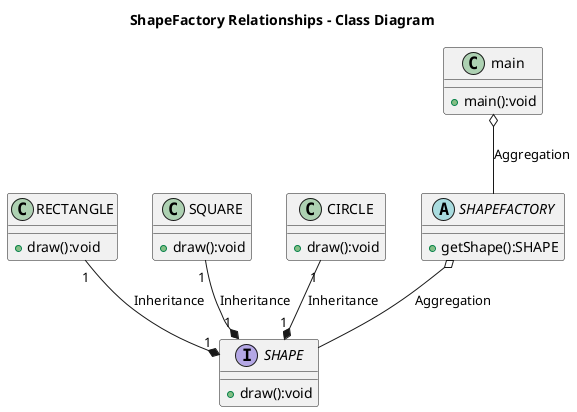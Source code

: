 @startuml

title ShapeFactory Relationships - Class Diagram

class main{
  +main():void
}

abstract class SHAPEFACTORY{
     +getShape():SHAPE   
}


interface SHAPE{
    +draw():void
}


class CIRCLE{
    +draw():void
}

class SQUARE{
    +draw():void
}

class RECTANGLE{
    +draw():void
}

main o-- SHAPEFACTORY:Aggregation
SHAPEFACTORY o-- SHAPE:Aggregation
SHAPE "1" *-up- "1" CIRCLE: Inheritance
SHAPE "1" *-up- "1" SQUARE: Inheritance
SHAPE "1" *-up- "1" RECTANGLE: Inheritance


@enduml
